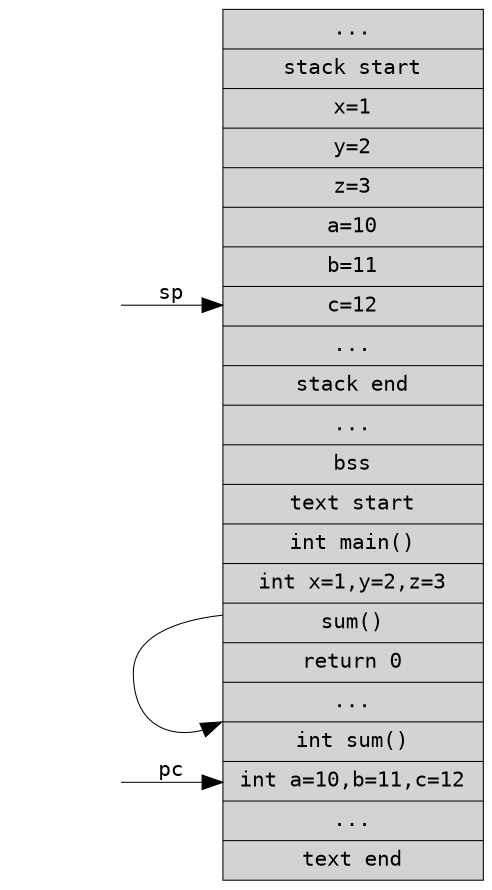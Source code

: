 digraph {
    rankdir=LR
    compound=true
    fontname="Inconsolata, Consolas"
    fontsize=10
    margin="0,0"
    ranksep=0.5
    penwidth=0.5
    
    node [shape=record, fontname="Inconsolata, Consolas", fontsize=10, penwidth=0.5, style=filled, colorscheme=spectral7]
    edge [fontname="Inconsolata, Consolas", fontsize=10, penwidth=0.5]

	memory[label="...\n|stack start\n|x=1\n|y=2\n|<z>z=3\n|a=10\n|b=11\n|<c>c=12\n|...\n|stack end\n|...\n|bss\n|
	       text start\n|
		   int main()\n|
		   <code_main>int x=1,y=2,z=3\n|
		   <sum>sum()\n|
			return 0\n|
		   ...\n|
		   <sum_start>int sum()\n|
		   <code_sum>int a=10,b=11,c=12\n|
		   ...\n| 
		   text end"]

    node[shape=box,style=invis]
   
    sp->memory:c[label="sp"]
	pc->memory:code_sum[label="pc"] 
	memory:sum -> memory:sum_start:nw
}

